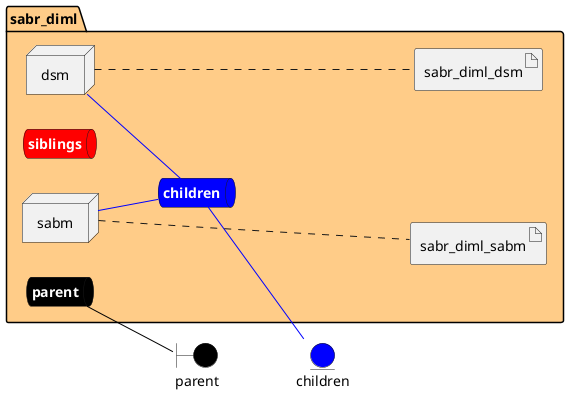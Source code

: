 @startuml

left to right direction


boundary parent #black


entity children #blue




package "sabr_diml" #ffcc88 {
    queue parentnet #black [
            <b><color:white>parent</color></b>
    ]
    
    parentnet -[#black]- parent
    
    queue childrennet #blue [
            <b><color:white>children</color></b>
    ]
    
    childrennet -[#blue]- children
    
    queue siblingsnet #red [
            <b><color:white>siblings</color></b>
    ]
    

node "dsm" as dsmService
node "sabm" as sabmService


        artifact "sabr_diml_dsm" as sabr_diml_dsmimage
    
        artifact "sabr_diml_sabm" as sabr_diml_sabmimage
    
}

dsmService -[#blue]- childrennet

sabmService -[#blue]- childrennet
dsmService .... sabr_diml_dsmimage
sabmService .... sabr_diml_sabmimage


@enduml
